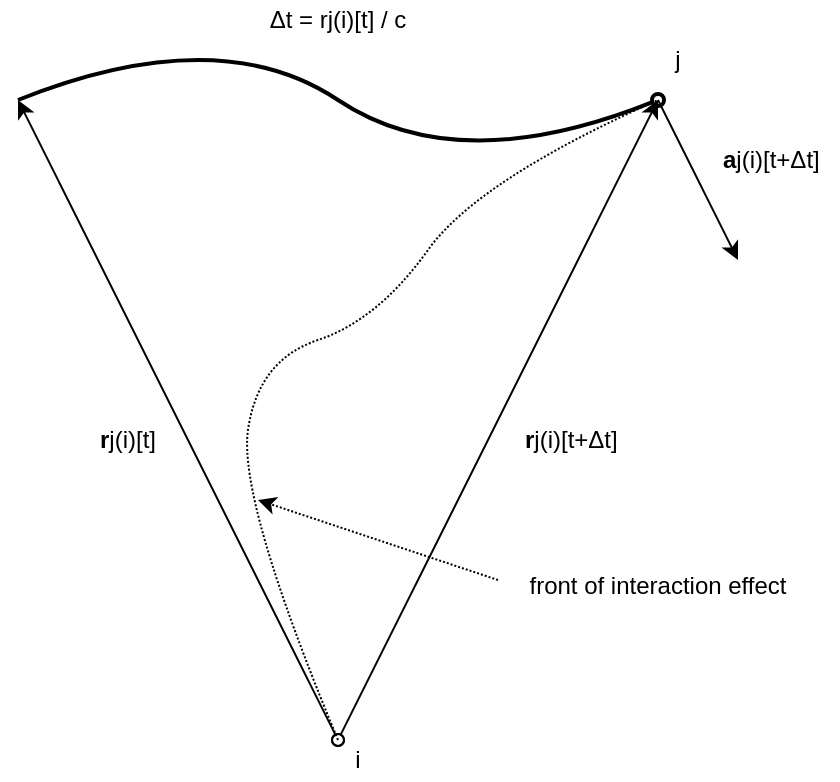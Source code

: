 <mxfile compressed="false" version="16.1.0" type="device">
  <diagram id="F9bXzUB8ksQzTE8vyYi5" name="Page-1">
    <mxGraphModel dx="868" dy="480" grid="1" gridSize="10" guides="1" tooltips="1" connect="1" arrows="1" fold="1" page="1" pageScale="1" pageWidth="827" pageHeight="1169" math="0" shadow="0">
      <root>
        <mxCell id="0" />
        <mxCell id="1" parent="0" />
        <mxCell id="TPw4vMUu2TBjclUBCScA-2" value="" style="curved=1;endArrow=oval;html=1;rounded=0;strokeWidth=2;endFill=0;" parent="1" edge="1">
          <mxGeometry width="50" height="50" relative="1" as="geometry">
            <mxPoint x="200" y="200" as="sourcePoint" />
            <mxPoint x="520" y="200" as="targetPoint" />
            <Array as="points">
              <mxPoint x="300" y="160" />
              <mxPoint x="420" y="240" />
            </Array>
          </mxGeometry>
        </mxCell>
        <mxCell id="TPw4vMUu2TBjclUBCScA-3" value="" style="endArrow=classic;html=1;rounded=0;startArrow=oval;startFill=0;" parent="1" edge="1">
          <mxGeometry width="50" height="50" relative="1" as="geometry">
            <mxPoint x="360" y="520" as="sourcePoint" />
            <mxPoint x="200" y="200" as="targetPoint" />
          </mxGeometry>
        </mxCell>
        <mxCell id="TPw4vMUu2TBjclUBCScA-4" value="" style="endArrow=classic;html=1;rounded=0;startArrow=oval;startFill=0;endFill=1;" parent="1" edge="1">
          <mxGeometry width="50" height="50" relative="1" as="geometry">
            <mxPoint x="360" y="520" as="sourcePoint" />
            <mxPoint x="520" y="200" as="targetPoint" />
          </mxGeometry>
        </mxCell>
        <mxCell id="TPw4vMUu2TBjclUBCScA-5" value="i" style="text;html=1;strokeColor=none;fillColor=none;align=center;verticalAlign=middle;whiteSpace=wrap;rounded=0;" parent="1" vertex="1">
          <mxGeometry x="360" y="520" width="20" height="20" as="geometry" />
        </mxCell>
        <mxCell id="TPw4vMUu2TBjclUBCScA-13" value="j" style="text;html=1;strokeColor=none;fillColor=none;align=center;verticalAlign=middle;whiteSpace=wrap;rounded=0;" parent="1" vertex="1">
          <mxGeometry x="520" y="170" width="20" height="20" as="geometry" />
        </mxCell>
        <mxCell id="TPw4vMUu2TBjclUBCScA-14" value="Δt = rj(i)[t] / c" style="text;html=1;strokeColor=none;fillColor=none;align=center;verticalAlign=middle;whiteSpace=wrap;rounded=0;" parent="1" vertex="1">
          <mxGeometry x="310" y="150" width="100" height="20" as="geometry" />
        </mxCell>
        <mxCell id="TPw4vMUu2TBjclUBCScA-15" value="" style="endArrow=classic;html=1;rounded=0;strokeWidth=1;" parent="1" edge="1">
          <mxGeometry width="50" height="50" relative="1" as="geometry">
            <mxPoint x="520" y="200" as="sourcePoint" />
            <mxPoint x="560" y="280" as="targetPoint" />
          </mxGeometry>
        </mxCell>
        <mxCell id="TPw4vMUu2TBjclUBCScA-16" value="&amp;nbsp;&lt;b&gt;a&lt;/b&gt;j(i)[t+Δt]" style="text;html=1;strokeColor=none;fillColor=none;align=center;verticalAlign=middle;whiteSpace=wrap;rounded=0;" parent="1" vertex="1">
          <mxGeometry x="540" y="220" width="70" height="20" as="geometry" />
        </mxCell>
        <mxCell id="TPw4vMUu2TBjclUBCScA-17" value="&lt;b&gt;r&lt;/b&gt;j(i)[t]" style="text;html=1;strokeColor=none;fillColor=none;align=center;verticalAlign=middle;whiteSpace=wrap;rounded=0;" parent="1" vertex="1">
          <mxGeometry x="230" y="360" width="50" height="20" as="geometry" />
        </mxCell>
        <mxCell id="TPw4vMUu2TBjclUBCScA-18" value="&amp;nbsp;&lt;b&gt;r&lt;/b&gt;j(i)[t+Δt]" style="text;html=1;strokeColor=none;fillColor=none;align=center;verticalAlign=middle;whiteSpace=wrap;rounded=0;" parent="1" vertex="1">
          <mxGeometry x="440" y="360" width="70" height="20" as="geometry" />
        </mxCell>
        <mxCell id="CJhlM03fXAwKemSloWM0-2" value="" style="curved=1;endArrow=none;html=1;rounded=0;dashed=1;dashPattern=1 1;strokeWidth=1;endFill=0;" edge="1" parent="1">
          <mxGeometry width="50" height="50" relative="1" as="geometry">
            <mxPoint x="360" y="520" as="sourcePoint" />
            <mxPoint x="520" y="200" as="targetPoint" />
            <Array as="points">
              <mxPoint x="310" y="400" />
              <mxPoint x="320" y="330" />
              <mxPoint x="380" y="310" />
              <mxPoint x="430" y="240" />
            </Array>
          </mxGeometry>
        </mxCell>
        <mxCell id="CJhlM03fXAwKemSloWM0-3" value="" style="endArrow=classic;html=1;rounded=0;dashed=1;dashPattern=1 1;strokeWidth=1;" edge="1" parent="1">
          <mxGeometry width="50" height="50" relative="1" as="geometry">
            <mxPoint x="440" y="440" as="sourcePoint" />
            <mxPoint x="320" y="400" as="targetPoint" />
          </mxGeometry>
        </mxCell>
        <mxCell id="CJhlM03fXAwKemSloWM0-4" value="front of interaction effect " style="text;html=1;strokeColor=none;fillColor=none;align=center;verticalAlign=middle;whiteSpace=wrap;rounded=0;" vertex="1" parent="1">
          <mxGeometry x="440" y="430" width="160" height="25" as="geometry" />
        </mxCell>
      </root>
    </mxGraphModel>
  </diagram>
</mxfile>
